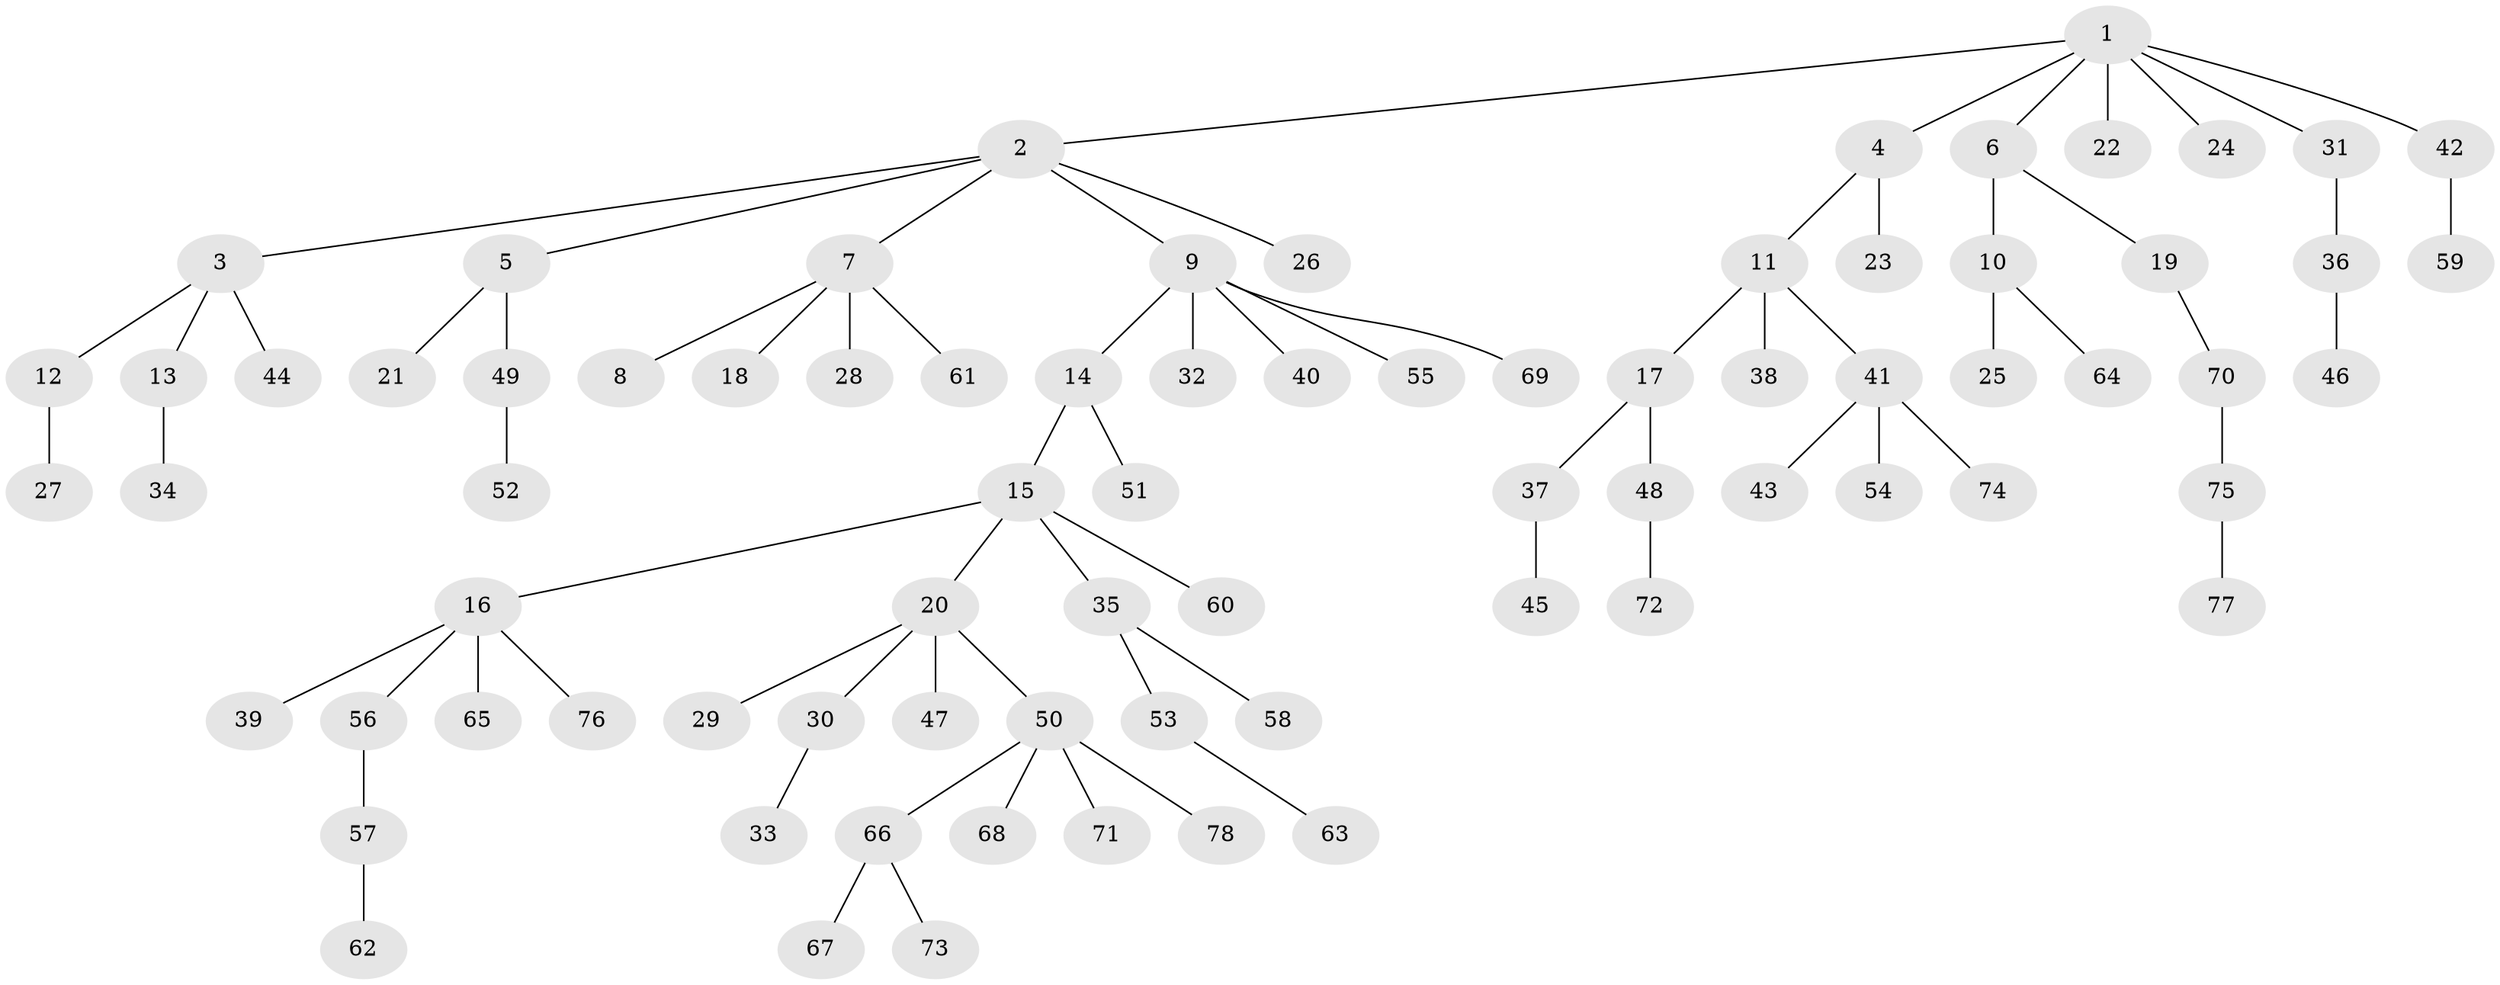 // coarse degree distribution, {8: 0.018518518518518517, 9: 0.018518518518518517, 3: 0.05555555555555555, 2: 0.1111111111111111, 1: 0.6851851851851852, 5: 0.018518518518518517, 6: 0.05555555555555555, 4: 0.037037037037037035}
// Generated by graph-tools (version 1.1) at 2025/52/02/27/25 19:52:10]
// undirected, 78 vertices, 77 edges
graph export_dot {
graph [start="1"]
  node [color=gray90,style=filled];
  1;
  2;
  3;
  4;
  5;
  6;
  7;
  8;
  9;
  10;
  11;
  12;
  13;
  14;
  15;
  16;
  17;
  18;
  19;
  20;
  21;
  22;
  23;
  24;
  25;
  26;
  27;
  28;
  29;
  30;
  31;
  32;
  33;
  34;
  35;
  36;
  37;
  38;
  39;
  40;
  41;
  42;
  43;
  44;
  45;
  46;
  47;
  48;
  49;
  50;
  51;
  52;
  53;
  54;
  55;
  56;
  57;
  58;
  59;
  60;
  61;
  62;
  63;
  64;
  65;
  66;
  67;
  68;
  69;
  70;
  71;
  72;
  73;
  74;
  75;
  76;
  77;
  78;
  1 -- 2;
  1 -- 4;
  1 -- 6;
  1 -- 22;
  1 -- 24;
  1 -- 31;
  1 -- 42;
  2 -- 3;
  2 -- 5;
  2 -- 7;
  2 -- 9;
  2 -- 26;
  3 -- 12;
  3 -- 13;
  3 -- 44;
  4 -- 11;
  4 -- 23;
  5 -- 21;
  5 -- 49;
  6 -- 10;
  6 -- 19;
  7 -- 8;
  7 -- 18;
  7 -- 28;
  7 -- 61;
  9 -- 14;
  9 -- 32;
  9 -- 40;
  9 -- 55;
  9 -- 69;
  10 -- 25;
  10 -- 64;
  11 -- 17;
  11 -- 38;
  11 -- 41;
  12 -- 27;
  13 -- 34;
  14 -- 15;
  14 -- 51;
  15 -- 16;
  15 -- 20;
  15 -- 35;
  15 -- 60;
  16 -- 39;
  16 -- 56;
  16 -- 65;
  16 -- 76;
  17 -- 37;
  17 -- 48;
  19 -- 70;
  20 -- 29;
  20 -- 30;
  20 -- 47;
  20 -- 50;
  30 -- 33;
  31 -- 36;
  35 -- 53;
  35 -- 58;
  36 -- 46;
  37 -- 45;
  41 -- 43;
  41 -- 54;
  41 -- 74;
  42 -- 59;
  48 -- 72;
  49 -- 52;
  50 -- 66;
  50 -- 68;
  50 -- 71;
  50 -- 78;
  53 -- 63;
  56 -- 57;
  57 -- 62;
  66 -- 67;
  66 -- 73;
  70 -- 75;
  75 -- 77;
}
